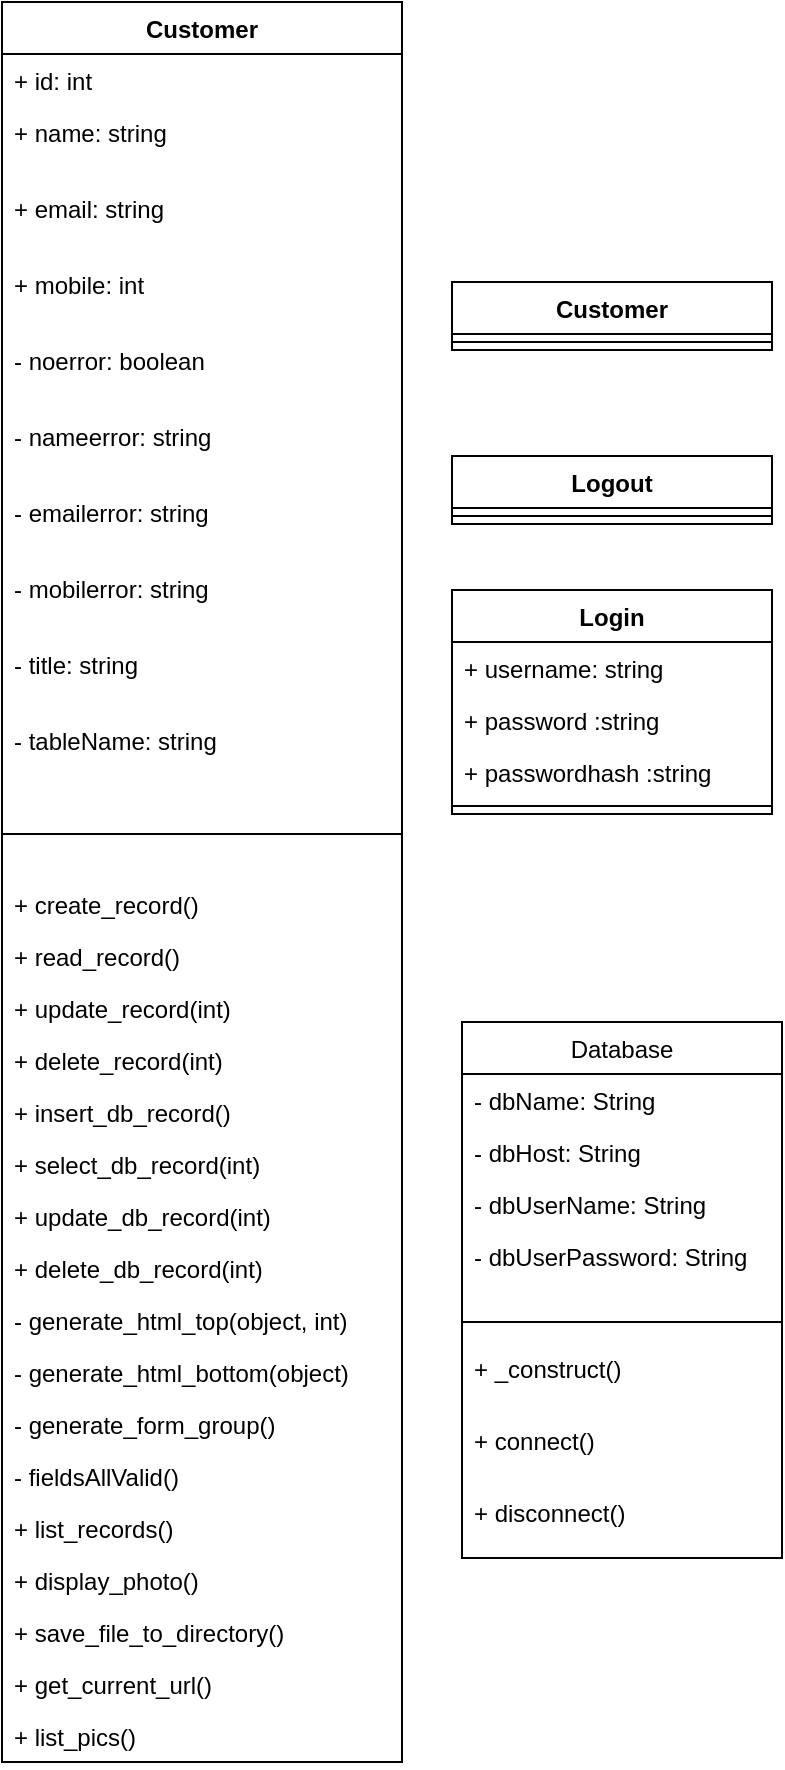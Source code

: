 <mxfile version="10.6.0" type="github"><diagram id="wSZrLRIHZYn09ry4gci2" name="Page-1"><mxGraphModel dx="353" dy="457" grid="1" gridSize="10" guides="1" tooltips="1" connect="1" arrows="1" fold="1" page="1" pageScale="1" pageWidth="850" pageHeight="1100" math="0" shadow="0"><root><mxCell id="0"/><mxCell id="1" parent="0"/><mxCell id="psKDp3zyKM3ZUR5xr9Ph-1" value="Customer" style="swimlane;fontStyle=1;align=center;verticalAlign=top;childLayout=stackLayout;horizontal=1;startSize=26;horizontalStack=0;resizeParent=1;resizeParentMax=0;resizeLast=0;collapsible=1;marginBottom=0;" vertex="1" parent="1"><mxGeometry x="40" y="40" width="200" height="880" as="geometry"/></mxCell><mxCell id="psKDp3zyKM3ZUR5xr9Ph-2" value="+ id: int&#10;" style="text;strokeColor=none;fillColor=none;align=left;verticalAlign=top;spacingLeft=4;spacingRight=4;overflow=hidden;rotatable=0;points=[[0,0.5],[1,0.5]];portConstraint=eastwest;" vertex="1" parent="psKDp3zyKM3ZUR5xr9Ph-1"><mxGeometry y="26" width="200" height="26" as="geometry"/></mxCell><mxCell id="psKDp3zyKM3ZUR5xr9Ph-3" value="+ name: string&#10;" style="text;strokeColor=none;fillColor=none;align=left;verticalAlign=top;spacingLeft=4;spacingRight=4;overflow=hidden;rotatable=0;points=[[0,0.5],[1,0.5]];portConstraint=eastwest;" vertex="1" parent="psKDp3zyKM3ZUR5xr9Ph-1"><mxGeometry y="52" width="200" height="38" as="geometry"/></mxCell><mxCell id="psKDp3zyKM3ZUR5xr9Ph-4" value="+ email: string&#10;" style="text;strokeColor=none;fillColor=none;align=left;verticalAlign=top;spacingLeft=4;spacingRight=4;overflow=hidden;rotatable=0;points=[[0,0.5],[1,0.5]];portConstraint=eastwest;" vertex="1" parent="psKDp3zyKM3ZUR5xr9Ph-1"><mxGeometry y="90" width="200" height="38" as="geometry"/></mxCell><mxCell id="psKDp3zyKM3ZUR5xr9Ph-5" value="+ mobile: int&#10;" style="text;strokeColor=none;fillColor=none;align=left;verticalAlign=top;spacingLeft=4;spacingRight=4;overflow=hidden;rotatable=0;points=[[0,0.5],[1,0.5]];portConstraint=eastwest;" vertex="1" parent="psKDp3zyKM3ZUR5xr9Ph-1"><mxGeometry y="128" width="200" height="38" as="geometry"/></mxCell><mxCell id="psKDp3zyKM3ZUR5xr9Ph-6" value="- noerror: boolean&#10;" style="text;strokeColor=none;fillColor=none;align=left;verticalAlign=top;spacingLeft=4;spacingRight=4;overflow=hidden;rotatable=0;points=[[0,0.5],[1,0.5]];portConstraint=eastwest;" vertex="1" parent="psKDp3zyKM3ZUR5xr9Ph-1"><mxGeometry y="166" width="200" height="38" as="geometry"/></mxCell><mxCell id="psKDp3zyKM3ZUR5xr9Ph-7" value="- nameerror: string&#10;" style="text;strokeColor=none;fillColor=none;align=left;verticalAlign=top;spacingLeft=4;spacingRight=4;overflow=hidden;rotatable=0;points=[[0,0.5],[1,0.5]];portConstraint=eastwest;" vertex="1" parent="psKDp3zyKM3ZUR5xr9Ph-1"><mxGeometry y="204" width="200" height="38" as="geometry"/></mxCell><mxCell id="psKDp3zyKM3ZUR5xr9Ph-8" value="- emailerror: string&#10;" style="text;strokeColor=none;fillColor=none;align=left;verticalAlign=top;spacingLeft=4;spacingRight=4;overflow=hidden;rotatable=0;points=[[0,0.5],[1,0.5]];portConstraint=eastwest;" vertex="1" parent="psKDp3zyKM3ZUR5xr9Ph-1"><mxGeometry y="242" width="200" height="38" as="geometry"/></mxCell><mxCell id="psKDp3zyKM3ZUR5xr9Ph-9" value="- mobilerror: string&#10;" style="text;strokeColor=none;fillColor=none;align=left;verticalAlign=top;spacingLeft=4;spacingRight=4;overflow=hidden;rotatable=0;points=[[0,0.5],[1,0.5]];portConstraint=eastwest;" vertex="1" parent="psKDp3zyKM3ZUR5xr9Ph-1"><mxGeometry y="280" width="200" height="38" as="geometry"/></mxCell><mxCell id="psKDp3zyKM3ZUR5xr9Ph-10" value="- title: string&#10;" style="text;strokeColor=none;fillColor=none;align=left;verticalAlign=top;spacingLeft=4;spacingRight=4;overflow=hidden;rotatable=0;points=[[0,0.5],[1,0.5]];portConstraint=eastwest;" vertex="1" parent="psKDp3zyKM3ZUR5xr9Ph-1"><mxGeometry y="318" width="200" height="38" as="geometry"/></mxCell><mxCell id="psKDp3zyKM3ZUR5xr9Ph-11" value="- tableName: string&#10;" style="text;strokeColor=none;fillColor=none;align=left;verticalAlign=top;spacingLeft=4;spacingRight=4;overflow=hidden;rotatable=0;points=[[0,0.5],[1,0.5]];portConstraint=eastwest;" vertex="1" parent="psKDp3zyKM3ZUR5xr9Ph-1"><mxGeometry y="356" width="200" height="38" as="geometry"/></mxCell><mxCell id="psKDp3zyKM3ZUR5xr9Ph-14" value="" style="line;strokeWidth=1;fillColor=none;align=left;verticalAlign=middle;spacingTop=-1;spacingLeft=3;spacingRight=3;rotatable=0;labelPosition=right;points=[];portConstraint=eastwest;" vertex="1" parent="psKDp3zyKM3ZUR5xr9Ph-1"><mxGeometry y="394" width="200" height="44" as="geometry"/></mxCell><mxCell id="psKDp3zyKM3ZUR5xr9Ph-15" value="+ create_record()" style="text;strokeColor=none;fillColor=none;align=left;verticalAlign=top;spacingLeft=4;spacingRight=4;overflow=hidden;rotatable=0;points=[[0,0.5],[1,0.5]];portConstraint=eastwest;" vertex="1" parent="psKDp3zyKM3ZUR5xr9Ph-1"><mxGeometry y="438" width="200" height="26" as="geometry"/></mxCell><mxCell id="psKDp3zyKM3ZUR5xr9Ph-16" value="+ read_record()" style="text;strokeColor=none;fillColor=none;align=left;verticalAlign=top;spacingLeft=4;spacingRight=4;overflow=hidden;rotatable=0;points=[[0,0.5],[1,0.5]];portConstraint=eastwest;" vertex="1" parent="psKDp3zyKM3ZUR5xr9Ph-1"><mxGeometry y="464" width="200" height="26" as="geometry"/></mxCell><mxCell id="psKDp3zyKM3ZUR5xr9Ph-17" value="+ update_record(int)" style="text;strokeColor=none;fillColor=none;align=left;verticalAlign=top;spacingLeft=4;spacingRight=4;overflow=hidden;rotatable=0;points=[[0,0.5],[1,0.5]];portConstraint=eastwest;" vertex="1" parent="psKDp3zyKM3ZUR5xr9Ph-1"><mxGeometry y="490" width="200" height="26" as="geometry"/></mxCell><mxCell id="psKDp3zyKM3ZUR5xr9Ph-18" value="+ delete_record(int)" style="text;strokeColor=none;fillColor=none;align=left;verticalAlign=top;spacingLeft=4;spacingRight=4;overflow=hidden;rotatable=0;points=[[0,0.5],[1,0.5]];portConstraint=eastwest;" vertex="1" parent="psKDp3zyKM3ZUR5xr9Ph-1"><mxGeometry y="516" width="200" height="26" as="geometry"/></mxCell><mxCell id="psKDp3zyKM3ZUR5xr9Ph-19" value="+ insert_db_record()" style="text;strokeColor=none;fillColor=none;align=left;verticalAlign=top;spacingLeft=4;spacingRight=4;overflow=hidden;rotatable=0;points=[[0,0.5],[1,0.5]];portConstraint=eastwest;" vertex="1" parent="psKDp3zyKM3ZUR5xr9Ph-1"><mxGeometry y="542" width="200" height="26" as="geometry"/></mxCell><mxCell id="psKDp3zyKM3ZUR5xr9Ph-20" value="+ select_db_record(int)" style="text;strokeColor=none;fillColor=none;align=left;verticalAlign=top;spacingLeft=4;spacingRight=4;overflow=hidden;rotatable=0;points=[[0,0.5],[1,0.5]];portConstraint=eastwest;" vertex="1" parent="psKDp3zyKM3ZUR5xr9Ph-1"><mxGeometry y="568" width="200" height="26" as="geometry"/></mxCell><mxCell id="psKDp3zyKM3ZUR5xr9Ph-21" value="+ update_db_record(int)" style="text;strokeColor=none;fillColor=none;align=left;verticalAlign=top;spacingLeft=4;spacingRight=4;overflow=hidden;rotatable=0;points=[[0,0.5],[1,0.5]];portConstraint=eastwest;" vertex="1" parent="psKDp3zyKM3ZUR5xr9Ph-1"><mxGeometry y="594" width="200" height="26" as="geometry"/></mxCell><mxCell id="psKDp3zyKM3ZUR5xr9Ph-22" value="+ delete_db_record(int)" style="text;strokeColor=none;fillColor=none;align=left;verticalAlign=top;spacingLeft=4;spacingRight=4;overflow=hidden;rotatable=0;points=[[0,0.5],[1,0.5]];portConstraint=eastwest;" vertex="1" parent="psKDp3zyKM3ZUR5xr9Ph-1"><mxGeometry y="620" width="200" height="26" as="geometry"/></mxCell><mxCell id="psKDp3zyKM3ZUR5xr9Ph-23" value="- generate_html_top(object, int)" style="text;strokeColor=none;fillColor=none;align=left;verticalAlign=top;spacingLeft=4;spacingRight=4;overflow=hidden;rotatable=0;points=[[0,0.5],[1,0.5]];portConstraint=eastwest;" vertex="1" parent="psKDp3zyKM3ZUR5xr9Ph-1"><mxGeometry y="646" width="200" height="26" as="geometry"/></mxCell><mxCell id="psKDp3zyKM3ZUR5xr9Ph-24" value="- generate_html_bottom(object)" style="text;strokeColor=none;fillColor=none;align=left;verticalAlign=top;spacingLeft=4;spacingRight=4;overflow=hidden;rotatable=0;points=[[0,0.5],[1,0.5]];portConstraint=eastwest;" vertex="1" parent="psKDp3zyKM3ZUR5xr9Ph-1"><mxGeometry y="672" width="200" height="26" as="geometry"/></mxCell><mxCell id="psKDp3zyKM3ZUR5xr9Ph-25" value="- generate_form_group()" style="text;strokeColor=none;fillColor=none;align=left;verticalAlign=top;spacingLeft=4;spacingRight=4;overflow=hidden;rotatable=0;points=[[0,0.5],[1,0.5]];portConstraint=eastwest;" vertex="1" parent="psKDp3zyKM3ZUR5xr9Ph-1"><mxGeometry y="698" width="200" height="26" as="geometry"/></mxCell><mxCell id="psKDp3zyKM3ZUR5xr9Ph-26" value="- fieldsAllValid()" style="text;strokeColor=none;fillColor=none;align=left;verticalAlign=top;spacingLeft=4;spacingRight=4;overflow=hidden;rotatable=0;points=[[0,0.5],[1,0.5]];portConstraint=eastwest;" vertex="1" parent="psKDp3zyKM3ZUR5xr9Ph-1"><mxGeometry y="724" width="200" height="26" as="geometry"/></mxCell><mxCell id="psKDp3zyKM3ZUR5xr9Ph-27" value="+ list_records()" style="text;strokeColor=none;fillColor=none;align=left;verticalAlign=top;spacingLeft=4;spacingRight=4;overflow=hidden;rotatable=0;points=[[0,0.5],[1,0.5]];portConstraint=eastwest;" vertex="1" parent="psKDp3zyKM3ZUR5xr9Ph-1"><mxGeometry y="750" width="200" height="26" as="geometry"/></mxCell><mxCell id="psKDp3zyKM3ZUR5xr9Ph-46" value="+ display_photo()" style="text;strokeColor=none;fillColor=none;align=left;verticalAlign=top;spacingLeft=4;spacingRight=4;overflow=hidden;rotatable=0;points=[[0,0.5],[1,0.5]];portConstraint=eastwest;" vertex="1" parent="psKDp3zyKM3ZUR5xr9Ph-1"><mxGeometry y="776" width="200" height="26" as="geometry"/></mxCell><mxCell id="psKDp3zyKM3ZUR5xr9Ph-47" value="+ save_file_to_directory()" style="text;strokeColor=none;fillColor=none;align=left;verticalAlign=top;spacingLeft=4;spacingRight=4;overflow=hidden;rotatable=0;points=[[0,0.5],[1,0.5]];portConstraint=eastwest;" vertex="1" parent="psKDp3zyKM3ZUR5xr9Ph-1"><mxGeometry y="802" width="200" height="26" as="geometry"/></mxCell><mxCell id="psKDp3zyKM3ZUR5xr9Ph-48" value="+ get_current_url()" style="text;strokeColor=none;fillColor=none;align=left;verticalAlign=top;spacingLeft=4;spacingRight=4;overflow=hidden;rotatable=0;points=[[0,0.5],[1,0.5]];portConstraint=eastwest;" vertex="1" parent="psKDp3zyKM3ZUR5xr9Ph-1"><mxGeometry y="828" width="200" height="26" as="geometry"/></mxCell><mxCell id="psKDp3zyKM3ZUR5xr9Ph-49" value="+ list_pics()" style="text;strokeColor=none;fillColor=none;align=left;verticalAlign=top;spacingLeft=4;spacingRight=4;overflow=hidden;rotatable=0;points=[[0,0.5],[1,0.5]];portConstraint=eastwest;" vertex="1" parent="psKDp3zyKM3ZUR5xr9Ph-1"><mxGeometry y="854" width="200" height="26" as="geometry"/></mxCell><mxCell id="psKDp3zyKM3ZUR5xr9Ph-28" value="Database" style="swimlane;fontStyle=0;childLayout=stackLayout;horizontal=1;startSize=26;fillColor=none;horizontalStack=0;resizeParent=1;resizeParentMax=0;resizeLast=0;collapsible=1;marginBottom=0;" vertex="1" parent="1"><mxGeometry x="270" y="550" width="160" height="268" as="geometry"/></mxCell><mxCell id="psKDp3zyKM3ZUR5xr9Ph-29" value="- dbName: String" style="text;strokeColor=none;fillColor=none;align=left;verticalAlign=top;spacingLeft=4;spacingRight=4;overflow=hidden;rotatable=0;points=[[0,0.5],[1,0.5]];portConstraint=eastwest;" vertex="1" parent="psKDp3zyKM3ZUR5xr9Ph-28"><mxGeometry y="26" width="160" height="26" as="geometry"/></mxCell><mxCell id="psKDp3zyKM3ZUR5xr9Ph-30" value="- dbHost: String" style="text;strokeColor=none;fillColor=none;align=left;verticalAlign=top;spacingLeft=4;spacingRight=4;overflow=hidden;rotatable=0;points=[[0,0.5],[1,0.5]];portConstraint=eastwest;" vertex="1" parent="psKDp3zyKM3ZUR5xr9Ph-28"><mxGeometry y="52" width="160" height="26" as="geometry"/></mxCell><mxCell id="psKDp3zyKM3ZUR5xr9Ph-31" value="- dbUserName: String" style="text;strokeColor=none;fillColor=none;align=left;verticalAlign=top;spacingLeft=4;spacingRight=4;overflow=hidden;rotatable=0;points=[[0,0.5],[1,0.5]];portConstraint=eastwest;" vertex="1" parent="psKDp3zyKM3ZUR5xr9Ph-28"><mxGeometry y="78" width="160" height="26" as="geometry"/></mxCell><mxCell id="psKDp3zyKM3ZUR5xr9Ph-32" value="- dbUserPassword: String" style="text;strokeColor=none;fillColor=none;align=left;verticalAlign=top;spacingLeft=4;spacingRight=4;overflow=hidden;rotatable=0;points=[[0,0.5],[1,0.5]];portConstraint=eastwest;" vertex="1" parent="psKDp3zyKM3ZUR5xr9Ph-28"><mxGeometry y="104" width="160" height="36" as="geometry"/></mxCell><mxCell id="psKDp3zyKM3ZUR5xr9Ph-33" value="" style="line;strokeWidth=1;fillColor=none;align=left;verticalAlign=middle;spacingTop=-1;spacingLeft=3;spacingRight=3;rotatable=0;labelPosition=right;points=[];portConstraint=eastwest;" vertex="1" parent="psKDp3zyKM3ZUR5xr9Ph-28"><mxGeometry y="140" width="160" height="20" as="geometry"/></mxCell><mxCell id="psKDp3zyKM3ZUR5xr9Ph-34" value="+ _construct()&#10;" style="text;strokeColor=none;fillColor=none;align=left;verticalAlign=top;spacingLeft=4;spacingRight=4;overflow=hidden;rotatable=0;points=[[0,0.5],[1,0.5]];portConstraint=eastwest;" vertex="1" parent="psKDp3zyKM3ZUR5xr9Ph-28"><mxGeometry y="160" width="160" height="36" as="geometry"/></mxCell><mxCell id="psKDp3zyKM3ZUR5xr9Ph-35" value="+ connect()&#10;" style="text;strokeColor=none;fillColor=none;align=left;verticalAlign=top;spacingLeft=4;spacingRight=4;overflow=hidden;rotatable=0;points=[[0,0.5],[1,0.5]];portConstraint=eastwest;" vertex="1" parent="psKDp3zyKM3ZUR5xr9Ph-28"><mxGeometry y="196" width="160" height="36" as="geometry"/></mxCell><mxCell id="psKDp3zyKM3ZUR5xr9Ph-36" value="+ disconnect()&#10;" style="text;strokeColor=none;fillColor=none;align=left;verticalAlign=top;spacingLeft=4;spacingRight=4;overflow=hidden;rotatable=0;points=[[0,0.5],[1,0.5]];portConstraint=eastwest;" vertex="1" parent="psKDp3zyKM3ZUR5xr9Ph-28"><mxGeometry y="232" width="160" height="36" as="geometry"/></mxCell><mxCell id="psKDp3zyKM3ZUR5xr9Ph-37" value="Login" style="swimlane;fontStyle=1;align=center;verticalAlign=top;childLayout=stackLayout;horizontal=1;startSize=26;horizontalStack=0;resizeParent=1;resizeParentMax=0;resizeLast=0;collapsible=1;marginBottom=0;" vertex="1" parent="1"><mxGeometry x="265" y="334" width="160" height="112" as="geometry"/></mxCell><mxCell id="psKDp3zyKM3ZUR5xr9Ph-38" value="+ username: string" style="text;strokeColor=none;fillColor=none;align=left;verticalAlign=top;spacingLeft=4;spacingRight=4;overflow=hidden;rotatable=0;points=[[0,0.5],[1,0.5]];portConstraint=eastwest;" vertex="1" parent="psKDp3zyKM3ZUR5xr9Ph-37"><mxGeometry y="26" width="160" height="26" as="geometry"/></mxCell><mxCell id="psKDp3zyKM3ZUR5xr9Ph-39" value="+ password :string&#10;" style="text;strokeColor=none;fillColor=none;align=left;verticalAlign=top;spacingLeft=4;spacingRight=4;overflow=hidden;rotatable=0;points=[[0,0.5],[1,0.5]];portConstraint=eastwest;" vertex="1" parent="psKDp3zyKM3ZUR5xr9Ph-37"><mxGeometry y="52" width="160" height="26" as="geometry"/></mxCell><mxCell id="psKDp3zyKM3ZUR5xr9Ph-40" value="+ passwordhash :string&#10;" style="text;strokeColor=none;fillColor=none;align=left;verticalAlign=top;spacingLeft=4;spacingRight=4;overflow=hidden;rotatable=0;points=[[0,0.5],[1,0.5]];portConstraint=eastwest;" vertex="1" parent="psKDp3zyKM3ZUR5xr9Ph-37"><mxGeometry y="78" width="160" height="26" as="geometry"/></mxCell><mxCell id="psKDp3zyKM3ZUR5xr9Ph-41" value="" style="line;strokeWidth=1;fillColor=none;align=left;verticalAlign=middle;spacingTop=-1;spacingLeft=3;spacingRight=3;rotatable=0;labelPosition=right;points=[];portConstraint=eastwest;" vertex="1" parent="psKDp3zyKM3ZUR5xr9Ph-37"><mxGeometry y="104" width="160" height="8" as="geometry"/></mxCell><mxCell id="psKDp3zyKM3ZUR5xr9Ph-42" value="Logout" style="swimlane;fontStyle=1;align=center;verticalAlign=top;childLayout=stackLayout;horizontal=1;startSize=26;horizontalStack=0;resizeParent=1;resizeParentMax=0;resizeLast=0;collapsible=1;marginBottom=0;" vertex="1" parent="1"><mxGeometry x="265" y="267" width="160" height="34" as="geometry"/></mxCell><mxCell id="psKDp3zyKM3ZUR5xr9Ph-43" value="" style="line;strokeWidth=1;fillColor=none;align=left;verticalAlign=middle;spacingTop=-1;spacingLeft=3;spacingRight=3;rotatable=0;labelPosition=right;points=[];portConstraint=eastwest;" vertex="1" parent="psKDp3zyKM3ZUR5xr9Ph-42"><mxGeometry y="26" width="160" height="8" as="geometry"/></mxCell><mxCell id="psKDp3zyKM3ZUR5xr9Ph-44" value="Customer" style="swimlane;fontStyle=1;align=center;verticalAlign=top;childLayout=stackLayout;horizontal=1;startSize=26;horizontalStack=0;resizeParent=1;resizeParentMax=0;resizeLast=0;collapsible=1;marginBottom=0;" vertex="1" parent="1"><mxGeometry x="265" y="180" width="160" height="34" as="geometry"/></mxCell><mxCell id="psKDp3zyKM3ZUR5xr9Ph-45" value="" style="line;strokeWidth=1;fillColor=none;align=left;verticalAlign=middle;spacingTop=-1;spacingLeft=3;spacingRight=3;rotatable=0;labelPosition=right;points=[];portConstraint=eastwest;" vertex="1" parent="psKDp3zyKM3ZUR5xr9Ph-44"><mxGeometry y="26" width="160" height="8" as="geometry"/></mxCell></root></mxGraphModel></diagram></mxfile>